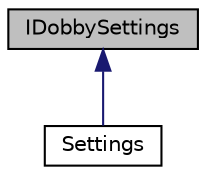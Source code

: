 digraph "IDobbySettings"
{
 // LATEX_PDF_SIZE
  edge [fontname="Helvetica",fontsize="10",labelfontname="Helvetica",labelfontsize="10"];
  node [fontname="Helvetica",fontsize="10",shape=record];
  Node1 [label="IDobbySettings",height=0.2,width=0.4,color="black", fillcolor="grey75", style="filled", fontcolor="black",tooltip="Interface provided to the library at startup, contains the configuration options for Dobby."];
  Node1 -> Node2 [dir="back",color="midnightblue",fontsize="10",style="solid",fontname="Helvetica"];
  Node2 [label="Settings",height=0.2,width=0.4,color="black", fillcolor="white", style="filled",URL="$classSettings.html",tooltip="Object containing the settings to pass to the Dobby."];
}
